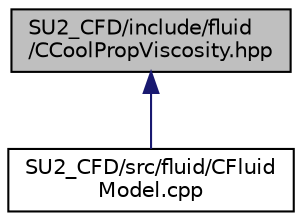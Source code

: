 digraph "SU2_CFD/include/fluid/CCoolPropViscosity.hpp"
{
 // LATEX_PDF_SIZE
  edge [fontname="Helvetica",fontsize="10",labelfontname="Helvetica",labelfontsize="10"];
  node [fontname="Helvetica",fontsize="10",shape=record];
  Node1 [label="SU2_CFD/include/fluid\l/CCoolPropViscosity.hpp",height=0.2,width=0.4,color="black", fillcolor="grey75", style="filled", fontcolor="black",tooltip="Defines CoolPropviscosity model."];
  Node1 -> Node2 [dir="back",color="midnightblue",fontsize="10",style="solid",fontname="Helvetica"];
  Node2 [label="SU2_CFD/src/fluid/CFluid\lModel.cpp",height=0.2,width=0.4,color="black", fillcolor="white", style="filled",URL="$CFluidModel_8cpp.html",tooltip="Source of the fluid model base class containing thermo-physical subroutines."];
}
